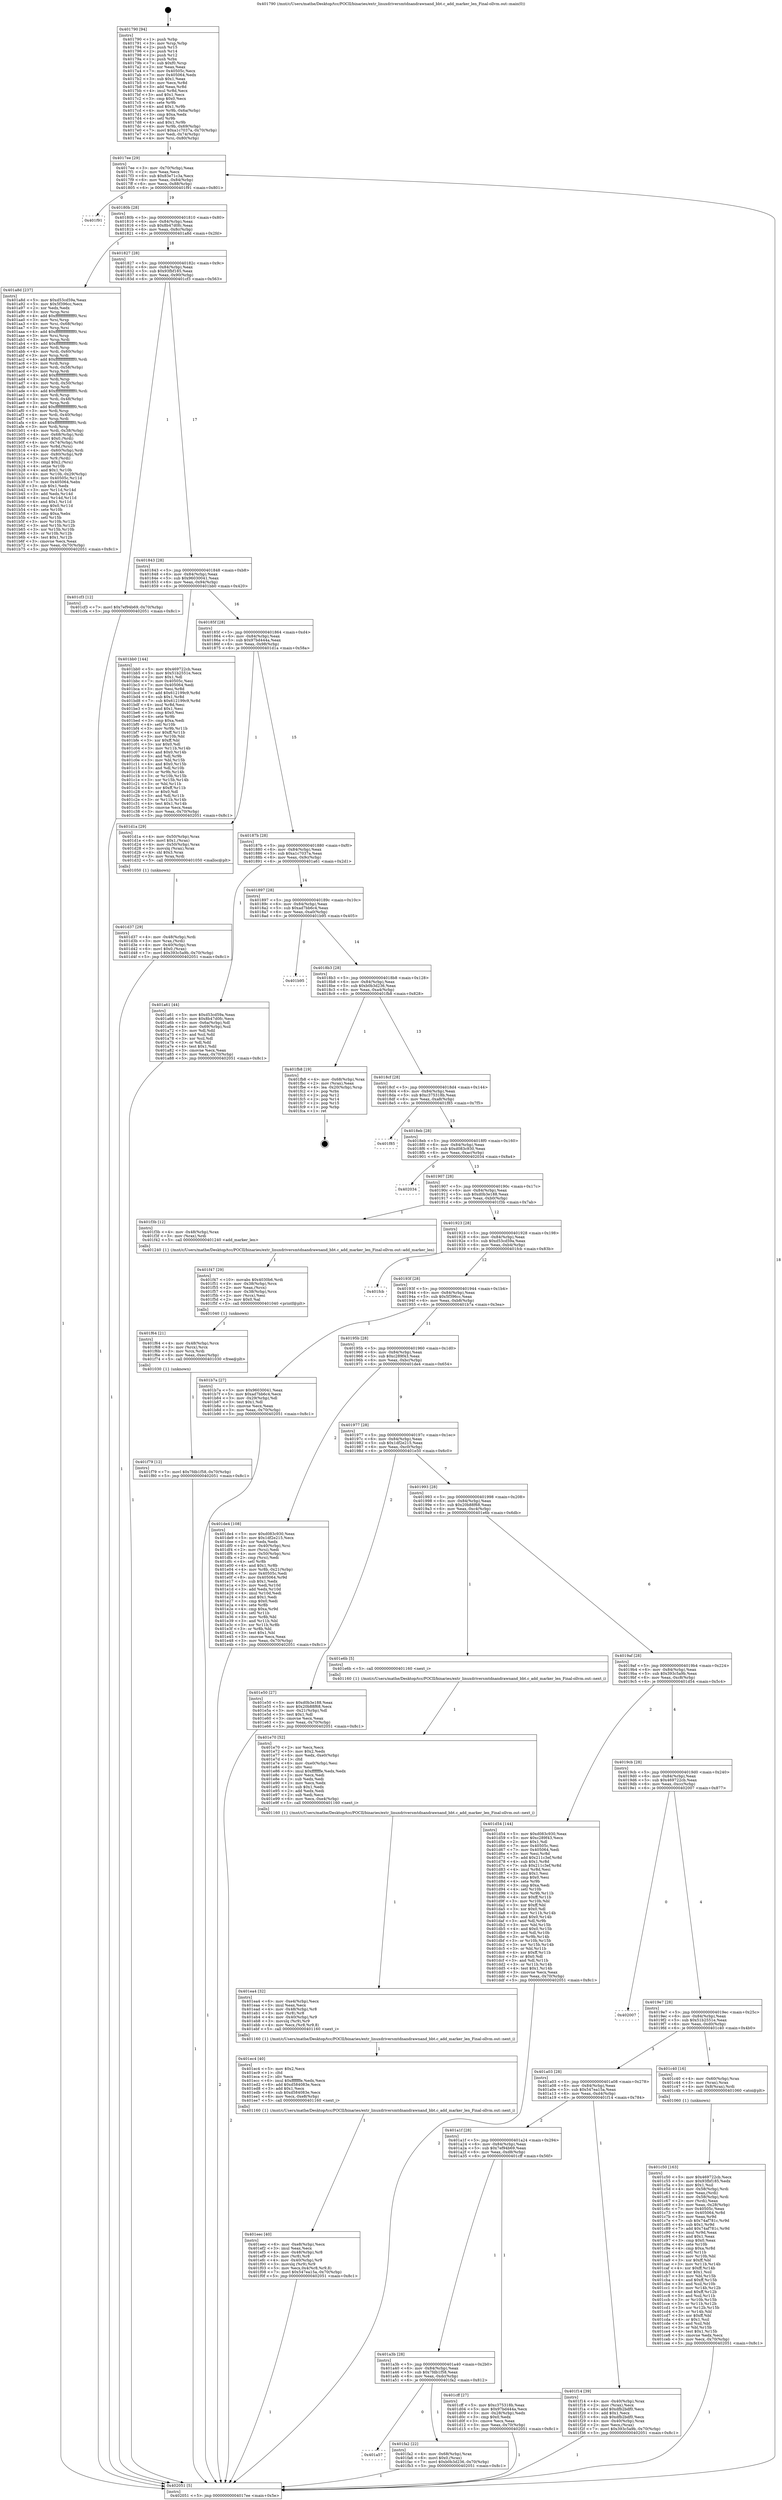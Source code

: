 digraph "0x401790" {
  label = "0x401790 (/mnt/c/Users/mathe/Desktop/tcc/POCII/binaries/extr_linuxdriversmtdnandrawnand_bbt.c_add_marker_len_Final-ollvm.out::main(0))"
  labelloc = "t"
  node[shape=record]

  Entry [label="",width=0.3,height=0.3,shape=circle,fillcolor=black,style=filled]
  "0x4017ee" [label="{
     0x4017ee [29]\l
     | [instrs]\l
     &nbsp;&nbsp;0x4017ee \<+3\>: mov -0x70(%rbp),%eax\l
     &nbsp;&nbsp;0x4017f1 \<+2\>: mov %eax,%ecx\l
     &nbsp;&nbsp;0x4017f3 \<+6\>: sub $0x83e71c3a,%ecx\l
     &nbsp;&nbsp;0x4017f9 \<+6\>: mov %eax,-0x84(%rbp)\l
     &nbsp;&nbsp;0x4017ff \<+6\>: mov %ecx,-0x88(%rbp)\l
     &nbsp;&nbsp;0x401805 \<+6\>: je 0000000000401f91 \<main+0x801\>\l
  }"]
  "0x401f91" [label="{
     0x401f91\l
  }", style=dashed]
  "0x40180b" [label="{
     0x40180b [28]\l
     | [instrs]\l
     &nbsp;&nbsp;0x40180b \<+5\>: jmp 0000000000401810 \<main+0x80\>\l
     &nbsp;&nbsp;0x401810 \<+6\>: mov -0x84(%rbp),%eax\l
     &nbsp;&nbsp;0x401816 \<+5\>: sub $0x8b47d0fc,%eax\l
     &nbsp;&nbsp;0x40181b \<+6\>: mov %eax,-0x8c(%rbp)\l
     &nbsp;&nbsp;0x401821 \<+6\>: je 0000000000401a8d \<main+0x2fd\>\l
  }"]
  Exit [label="",width=0.3,height=0.3,shape=circle,fillcolor=black,style=filled,peripheries=2]
  "0x401a8d" [label="{
     0x401a8d [237]\l
     | [instrs]\l
     &nbsp;&nbsp;0x401a8d \<+5\>: mov $0xd53cd59a,%eax\l
     &nbsp;&nbsp;0x401a92 \<+5\>: mov $0x5f396cc,%ecx\l
     &nbsp;&nbsp;0x401a97 \<+2\>: xor %edx,%edx\l
     &nbsp;&nbsp;0x401a99 \<+3\>: mov %rsp,%rsi\l
     &nbsp;&nbsp;0x401a9c \<+4\>: add $0xfffffffffffffff0,%rsi\l
     &nbsp;&nbsp;0x401aa0 \<+3\>: mov %rsi,%rsp\l
     &nbsp;&nbsp;0x401aa3 \<+4\>: mov %rsi,-0x68(%rbp)\l
     &nbsp;&nbsp;0x401aa7 \<+3\>: mov %rsp,%rsi\l
     &nbsp;&nbsp;0x401aaa \<+4\>: add $0xfffffffffffffff0,%rsi\l
     &nbsp;&nbsp;0x401aae \<+3\>: mov %rsi,%rsp\l
     &nbsp;&nbsp;0x401ab1 \<+3\>: mov %rsp,%rdi\l
     &nbsp;&nbsp;0x401ab4 \<+4\>: add $0xfffffffffffffff0,%rdi\l
     &nbsp;&nbsp;0x401ab8 \<+3\>: mov %rdi,%rsp\l
     &nbsp;&nbsp;0x401abb \<+4\>: mov %rdi,-0x60(%rbp)\l
     &nbsp;&nbsp;0x401abf \<+3\>: mov %rsp,%rdi\l
     &nbsp;&nbsp;0x401ac2 \<+4\>: add $0xfffffffffffffff0,%rdi\l
     &nbsp;&nbsp;0x401ac6 \<+3\>: mov %rdi,%rsp\l
     &nbsp;&nbsp;0x401ac9 \<+4\>: mov %rdi,-0x58(%rbp)\l
     &nbsp;&nbsp;0x401acd \<+3\>: mov %rsp,%rdi\l
     &nbsp;&nbsp;0x401ad0 \<+4\>: add $0xfffffffffffffff0,%rdi\l
     &nbsp;&nbsp;0x401ad4 \<+3\>: mov %rdi,%rsp\l
     &nbsp;&nbsp;0x401ad7 \<+4\>: mov %rdi,-0x50(%rbp)\l
     &nbsp;&nbsp;0x401adb \<+3\>: mov %rsp,%rdi\l
     &nbsp;&nbsp;0x401ade \<+4\>: add $0xfffffffffffffff0,%rdi\l
     &nbsp;&nbsp;0x401ae2 \<+3\>: mov %rdi,%rsp\l
     &nbsp;&nbsp;0x401ae5 \<+4\>: mov %rdi,-0x48(%rbp)\l
     &nbsp;&nbsp;0x401ae9 \<+3\>: mov %rsp,%rdi\l
     &nbsp;&nbsp;0x401aec \<+4\>: add $0xfffffffffffffff0,%rdi\l
     &nbsp;&nbsp;0x401af0 \<+3\>: mov %rdi,%rsp\l
     &nbsp;&nbsp;0x401af3 \<+4\>: mov %rdi,-0x40(%rbp)\l
     &nbsp;&nbsp;0x401af7 \<+3\>: mov %rsp,%rdi\l
     &nbsp;&nbsp;0x401afa \<+4\>: add $0xfffffffffffffff0,%rdi\l
     &nbsp;&nbsp;0x401afe \<+3\>: mov %rdi,%rsp\l
     &nbsp;&nbsp;0x401b01 \<+4\>: mov %rdi,-0x38(%rbp)\l
     &nbsp;&nbsp;0x401b05 \<+4\>: mov -0x68(%rbp),%rdi\l
     &nbsp;&nbsp;0x401b09 \<+6\>: movl $0x0,(%rdi)\l
     &nbsp;&nbsp;0x401b0f \<+4\>: mov -0x74(%rbp),%r8d\l
     &nbsp;&nbsp;0x401b13 \<+3\>: mov %r8d,(%rsi)\l
     &nbsp;&nbsp;0x401b16 \<+4\>: mov -0x60(%rbp),%rdi\l
     &nbsp;&nbsp;0x401b1a \<+4\>: mov -0x80(%rbp),%r9\l
     &nbsp;&nbsp;0x401b1e \<+3\>: mov %r9,(%rdi)\l
     &nbsp;&nbsp;0x401b21 \<+3\>: cmpl $0x2,(%rsi)\l
     &nbsp;&nbsp;0x401b24 \<+4\>: setne %r10b\l
     &nbsp;&nbsp;0x401b28 \<+4\>: and $0x1,%r10b\l
     &nbsp;&nbsp;0x401b2c \<+4\>: mov %r10b,-0x29(%rbp)\l
     &nbsp;&nbsp;0x401b30 \<+8\>: mov 0x40505c,%r11d\l
     &nbsp;&nbsp;0x401b38 \<+7\>: mov 0x405064,%ebx\l
     &nbsp;&nbsp;0x401b3f \<+3\>: sub $0x1,%edx\l
     &nbsp;&nbsp;0x401b42 \<+3\>: mov %r11d,%r14d\l
     &nbsp;&nbsp;0x401b45 \<+3\>: add %edx,%r14d\l
     &nbsp;&nbsp;0x401b48 \<+4\>: imul %r14d,%r11d\l
     &nbsp;&nbsp;0x401b4c \<+4\>: and $0x1,%r11d\l
     &nbsp;&nbsp;0x401b50 \<+4\>: cmp $0x0,%r11d\l
     &nbsp;&nbsp;0x401b54 \<+4\>: sete %r10b\l
     &nbsp;&nbsp;0x401b58 \<+3\>: cmp $0xa,%ebx\l
     &nbsp;&nbsp;0x401b5b \<+4\>: setl %r15b\l
     &nbsp;&nbsp;0x401b5f \<+3\>: mov %r10b,%r12b\l
     &nbsp;&nbsp;0x401b62 \<+3\>: and %r15b,%r12b\l
     &nbsp;&nbsp;0x401b65 \<+3\>: xor %r15b,%r10b\l
     &nbsp;&nbsp;0x401b68 \<+3\>: or %r10b,%r12b\l
     &nbsp;&nbsp;0x401b6b \<+4\>: test $0x1,%r12b\l
     &nbsp;&nbsp;0x401b6f \<+3\>: cmovne %ecx,%eax\l
     &nbsp;&nbsp;0x401b72 \<+3\>: mov %eax,-0x70(%rbp)\l
     &nbsp;&nbsp;0x401b75 \<+5\>: jmp 0000000000402051 \<main+0x8c1\>\l
  }"]
  "0x401827" [label="{
     0x401827 [28]\l
     | [instrs]\l
     &nbsp;&nbsp;0x401827 \<+5\>: jmp 000000000040182c \<main+0x9c\>\l
     &nbsp;&nbsp;0x40182c \<+6\>: mov -0x84(%rbp),%eax\l
     &nbsp;&nbsp;0x401832 \<+5\>: sub $0x93fbf185,%eax\l
     &nbsp;&nbsp;0x401837 \<+6\>: mov %eax,-0x90(%rbp)\l
     &nbsp;&nbsp;0x40183d \<+6\>: je 0000000000401cf3 \<main+0x563\>\l
  }"]
  "0x401a57" [label="{
     0x401a57\l
  }", style=dashed]
  "0x401cf3" [label="{
     0x401cf3 [12]\l
     | [instrs]\l
     &nbsp;&nbsp;0x401cf3 \<+7\>: movl $0x7ef94b69,-0x70(%rbp)\l
     &nbsp;&nbsp;0x401cfa \<+5\>: jmp 0000000000402051 \<main+0x8c1\>\l
  }"]
  "0x401843" [label="{
     0x401843 [28]\l
     | [instrs]\l
     &nbsp;&nbsp;0x401843 \<+5\>: jmp 0000000000401848 \<main+0xb8\>\l
     &nbsp;&nbsp;0x401848 \<+6\>: mov -0x84(%rbp),%eax\l
     &nbsp;&nbsp;0x40184e \<+5\>: sub $0x96030041,%eax\l
     &nbsp;&nbsp;0x401853 \<+6\>: mov %eax,-0x94(%rbp)\l
     &nbsp;&nbsp;0x401859 \<+6\>: je 0000000000401bb0 \<main+0x420\>\l
  }"]
  "0x401fa2" [label="{
     0x401fa2 [22]\l
     | [instrs]\l
     &nbsp;&nbsp;0x401fa2 \<+4\>: mov -0x68(%rbp),%rax\l
     &nbsp;&nbsp;0x401fa6 \<+6\>: movl $0x0,(%rax)\l
     &nbsp;&nbsp;0x401fac \<+7\>: movl $0xb0b3d236,-0x70(%rbp)\l
     &nbsp;&nbsp;0x401fb3 \<+5\>: jmp 0000000000402051 \<main+0x8c1\>\l
  }"]
  "0x401bb0" [label="{
     0x401bb0 [144]\l
     | [instrs]\l
     &nbsp;&nbsp;0x401bb0 \<+5\>: mov $0x469722cb,%eax\l
     &nbsp;&nbsp;0x401bb5 \<+5\>: mov $0x51b2551e,%ecx\l
     &nbsp;&nbsp;0x401bba \<+2\>: mov $0x1,%dl\l
     &nbsp;&nbsp;0x401bbc \<+7\>: mov 0x40505c,%esi\l
     &nbsp;&nbsp;0x401bc3 \<+7\>: mov 0x405064,%edi\l
     &nbsp;&nbsp;0x401bca \<+3\>: mov %esi,%r8d\l
     &nbsp;&nbsp;0x401bcd \<+7\>: add $0x612199c9,%r8d\l
     &nbsp;&nbsp;0x401bd4 \<+4\>: sub $0x1,%r8d\l
     &nbsp;&nbsp;0x401bd8 \<+7\>: sub $0x612199c9,%r8d\l
     &nbsp;&nbsp;0x401bdf \<+4\>: imul %r8d,%esi\l
     &nbsp;&nbsp;0x401be3 \<+3\>: and $0x1,%esi\l
     &nbsp;&nbsp;0x401be6 \<+3\>: cmp $0x0,%esi\l
     &nbsp;&nbsp;0x401be9 \<+4\>: sete %r9b\l
     &nbsp;&nbsp;0x401bed \<+3\>: cmp $0xa,%edi\l
     &nbsp;&nbsp;0x401bf0 \<+4\>: setl %r10b\l
     &nbsp;&nbsp;0x401bf4 \<+3\>: mov %r9b,%r11b\l
     &nbsp;&nbsp;0x401bf7 \<+4\>: xor $0xff,%r11b\l
     &nbsp;&nbsp;0x401bfb \<+3\>: mov %r10b,%bl\l
     &nbsp;&nbsp;0x401bfe \<+3\>: xor $0xff,%bl\l
     &nbsp;&nbsp;0x401c01 \<+3\>: xor $0x0,%dl\l
     &nbsp;&nbsp;0x401c04 \<+3\>: mov %r11b,%r14b\l
     &nbsp;&nbsp;0x401c07 \<+4\>: and $0x0,%r14b\l
     &nbsp;&nbsp;0x401c0b \<+3\>: and %dl,%r9b\l
     &nbsp;&nbsp;0x401c0e \<+3\>: mov %bl,%r15b\l
     &nbsp;&nbsp;0x401c11 \<+4\>: and $0x0,%r15b\l
     &nbsp;&nbsp;0x401c15 \<+3\>: and %dl,%r10b\l
     &nbsp;&nbsp;0x401c18 \<+3\>: or %r9b,%r14b\l
     &nbsp;&nbsp;0x401c1b \<+3\>: or %r10b,%r15b\l
     &nbsp;&nbsp;0x401c1e \<+3\>: xor %r15b,%r14b\l
     &nbsp;&nbsp;0x401c21 \<+3\>: or %bl,%r11b\l
     &nbsp;&nbsp;0x401c24 \<+4\>: xor $0xff,%r11b\l
     &nbsp;&nbsp;0x401c28 \<+3\>: or $0x0,%dl\l
     &nbsp;&nbsp;0x401c2b \<+3\>: and %dl,%r11b\l
     &nbsp;&nbsp;0x401c2e \<+3\>: or %r11b,%r14b\l
     &nbsp;&nbsp;0x401c31 \<+4\>: test $0x1,%r14b\l
     &nbsp;&nbsp;0x401c35 \<+3\>: cmovne %ecx,%eax\l
     &nbsp;&nbsp;0x401c38 \<+3\>: mov %eax,-0x70(%rbp)\l
     &nbsp;&nbsp;0x401c3b \<+5\>: jmp 0000000000402051 \<main+0x8c1\>\l
  }"]
  "0x40185f" [label="{
     0x40185f [28]\l
     | [instrs]\l
     &nbsp;&nbsp;0x40185f \<+5\>: jmp 0000000000401864 \<main+0xd4\>\l
     &nbsp;&nbsp;0x401864 \<+6\>: mov -0x84(%rbp),%eax\l
     &nbsp;&nbsp;0x40186a \<+5\>: sub $0x97bd444a,%eax\l
     &nbsp;&nbsp;0x40186f \<+6\>: mov %eax,-0x98(%rbp)\l
     &nbsp;&nbsp;0x401875 \<+6\>: je 0000000000401d1a \<main+0x58a\>\l
  }"]
  "0x401f79" [label="{
     0x401f79 [12]\l
     | [instrs]\l
     &nbsp;&nbsp;0x401f79 \<+7\>: movl $0x7fdb1f58,-0x70(%rbp)\l
     &nbsp;&nbsp;0x401f80 \<+5\>: jmp 0000000000402051 \<main+0x8c1\>\l
  }"]
  "0x401d1a" [label="{
     0x401d1a [29]\l
     | [instrs]\l
     &nbsp;&nbsp;0x401d1a \<+4\>: mov -0x50(%rbp),%rax\l
     &nbsp;&nbsp;0x401d1e \<+6\>: movl $0x1,(%rax)\l
     &nbsp;&nbsp;0x401d24 \<+4\>: mov -0x50(%rbp),%rax\l
     &nbsp;&nbsp;0x401d28 \<+3\>: movslq (%rax),%rax\l
     &nbsp;&nbsp;0x401d2b \<+4\>: shl $0x3,%rax\l
     &nbsp;&nbsp;0x401d2f \<+3\>: mov %rax,%rdi\l
     &nbsp;&nbsp;0x401d32 \<+5\>: call 0000000000401050 \<malloc@plt\>\l
     | [calls]\l
     &nbsp;&nbsp;0x401050 \{1\} (unknown)\l
  }"]
  "0x40187b" [label="{
     0x40187b [28]\l
     | [instrs]\l
     &nbsp;&nbsp;0x40187b \<+5\>: jmp 0000000000401880 \<main+0xf0\>\l
     &nbsp;&nbsp;0x401880 \<+6\>: mov -0x84(%rbp),%eax\l
     &nbsp;&nbsp;0x401886 \<+5\>: sub $0xa1c7037a,%eax\l
     &nbsp;&nbsp;0x40188b \<+6\>: mov %eax,-0x9c(%rbp)\l
     &nbsp;&nbsp;0x401891 \<+6\>: je 0000000000401a61 \<main+0x2d1\>\l
  }"]
  "0x401f64" [label="{
     0x401f64 [21]\l
     | [instrs]\l
     &nbsp;&nbsp;0x401f64 \<+4\>: mov -0x48(%rbp),%rcx\l
     &nbsp;&nbsp;0x401f68 \<+3\>: mov (%rcx),%rcx\l
     &nbsp;&nbsp;0x401f6b \<+3\>: mov %rcx,%rdi\l
     &nbsp;&nbsp;0x401f6e \<+6\>: mov %eax,-0xec(%rbp)\l
     &nbsp;&nbsp;0x401f74 \<+5\>: call 0000000000401030 \<free@plt\>\l
     | [calls]\l
     &nbsp;&nbsp;0x401030 \{1\} (unknown)\l
  }"]
  "0x401a61" [label="{
     0x401a61 [44]\l
     | [instrs]\l
     &nbsp;&nbsp;0x401a61 \<+5\>: mov $0xd53cd59a,%eax\l
     &nbsp;&nbsp;0x401a66 \<+5\>: mov $0x8b47d0fc,%ecx\l
     &nbsp;&nbsp;0x401a6b \<+3\>: mov -0x6a(%rbp),%dl\l
     &nbsp;&nbsp;0x401a6e \<+4\>: mov -0x69(%rbp),%sil\l
     &nbsp;&nbsp;0x401a72 \<+3\>: mov %dl,%dil\l
     &nbsp;&nbsp;0x401a75 \<+3\>: and %sil,%dil\l
     &nbsp;&nbsp;0x401a78 \<+3\>: xor %sil,%dl\l
     &nbsp;&nbsp;0x401a7b \<+3\>: or %dl,%dil\l
     &nbsp;&nbsp;0x401a7e \<+4\>: test $0x1,%dil\l
     &nbsp;&nbsp;0x401a82 \<+3\>: cmovne %ecx,%eax\l
     &nbsp;&nbsp;0x401a85 \<+3\>: mov %eax,-0x70(%rbp)\l
     &nbsp;&nbsp;0x401a88 \<+5\>: jmp 0000000000402051 \<main+0x8c1\>\l
  }"]
  "0x401897" [label="{
     0x401897 [28]\l
     | [instrs]\l
     &nbsp;&nbsp;0x401897 \<+5\>: jmp 000000000040189c \<main+0x10c\>\l
     &nbsp;&nbsp;0x40189c \<+6\>: mov -0x84(%rbp),%eax\l
     &nbsp;&nbsp;0x4018a2 \<+5\>: sub $0xad7bb6c4,%eax\l
     &nbsp;&nbsp;0x4018a7 \<+6\>: mov %eax,-0xa0(%rbp)\l
     &nbsp;&nbsp;0x4018ad \<+6\>: je 0000000000401b95 \<main+0x405\>\l
  }"]
  "0x402051" [label="{
     0x402051 [5]\l
     | [instrs]\l
     &nbsp;&nbsp;0x402051 \<+5\>: jmp 00000000004017ee \<main+0x5e\>\l
  }"]
  "0x401790" [label="{
     0x401790 [94]\l
     | [instrs]\l
     &nbsp;&nbsp;0x401790 \<+1\>: push %rbp\l
     &nbsp;&nbsp;0x401791 \<+3\>: mov %rsp,%rbp\l
     &nbsp;&nbsp;0x401794 \<+2\>: push %r15\l
     &nbsp;&nbsp;0x401796 \<+2\>: push %r14\l
     &nbsp;&nbsp;0x401798 \<+2\>: push %r12\l
     &nbsp;&nbsp;0x40179a \<+1\>: push %rbx\l
     &nbsp;&nbsp;0x40179b \<+7\>: sub $0xf0,%rsp\l
     &nbsp;&nbsp;0x4017a2 \<+2\>: xor %eax,%eax\l
     &nbsp;&nbsp;0x4017a4 \<+7\>: mov 0x40505c,%ecx\l
     &nbsp;&nbsp;0x4017ab \<+7\>: mov 0x405064,%edx\l
     &nbsp;&nbsp;0x4017b2 \<+3\>: sub $0x1,%eax\l
     &nbsp;&nbsp;0x4017b5 \<+3\>: mov %ecx,%r8d\l
     &nbsp;&nbsp;0x4017b8 \<+3\>: add %eax,%r8d\l
     &nbsp;&nbsp;0x4017bb \<+4\>: imul %r8d,%ecx\l
     &nbsp;&nbsp;0x4017bf \<+3\>: and $0x1,%ecx\l
     &nbsp;&nbsp;0x4017c2 \<+3\>: cmp $0x0,%ecx\l
     &nbsp;&nbsp;0x4017c5 \<+4\>: sete %r9b\l
     &nbsp;&nbsp;0x4017c9 \<+4\>: and $0x1,%r9b\l
     &nbsp;&nbsp;0x4017cd \<+4\>: mov %r9b,-0x6a(%rbp)\l
     &nbsp;&nbsp;0x4017d1 \<+3\>: cmp $0xa,%edx\l
     &nbsp;&nbsp;0x4017d4 \<+4\>: setl %r9b\l
     &nbsp;&nbsp;0x4017d8 \<+4\>: and $0x1,%r9b\l
     &nbsp;&nbsp;0x4017dc \<+4\>: mov %r9b,-0x69(%rbp)\l
     &nbsp;&nbsp;0x4017e0 \<+7\>: movl $0xa1c7037a,-0x70(%rbp)\l
     &nbsp;&nbsp;0x4017e7 \<+3\>: mov %edi,-0x74(%rbp)\l
     &nbsp;&nbsp;0x4017ea \<+4\>: mov %rsi,-0x80(%rbp)\l
  }"]
  "0x401f47" [label="{
     0x401f47 [29]\l
     | [instrs]\l
     &nbsp;&nbsp;0x401f47 \<+10\>: movabs $0x4030b6,%rdi\l
     &nbsp;&nbsp;0x401f51 \<+4\>: mov -0x38(%rbp),%rcx\l
     &nbsp;&nbsp;0x401f55 \<+2\>: mov %eax,(%rcx)\l
     &nbsp;&nbsp;0x401f57 \<+4\>: mov -0x38(%rbp),%rcx\l
     &nbsp;&nbsp;0x401f5b \<+2\>: mov (%rcx),%esi\l
     &nbsp;&nbsp;0x401f5d \<+2\>: mov $0x0,%al\l
     &nbsp;&nbsp;0x401f5f \<+5\>: call 0000000000401040 \<printf@plt\>\l
     | [calls]\l
     &nbsp;&nbsp;0x401040 \{1\} (unknown)\l
  }"]
  "0x401eec" [label="{
     0x401eec [40]\l
     | [instrs]\l
     &nbsp;&nbsp;0x401eec \<+6\>: mov -0xe8(%rbp),%ecx\l
     &nbsp;&nbsp;0x401ef2 \<+3\>: imul %eax,%ecx\l
     &nbsp;&nbsp;0x401ef5 \<+4\>: mov -0x48(%rbp),%r8\l
     &nbsp;&nbsp;0x401ef9 \<+3\>: mov (%r8),%r8\l
     &nbsp;&nbsp;0x401efc \<+4\>: mov -0x40(%rbp),%r9\l
     &nbsp;&nbsp;0x401f00 \<+3\>: movslq (%r9),%r9\l
     &nbsp;&nbsp;0x401f03 \<+5\>: mov %ecx,0x4(%r8,%r9,8)\l
     &nbsp;&nbsp;0x401f08 \<+7\>: movl $0x547ea15a,-0x70(%rbp)\l
     &nbsp;&nbsp;0x401f0f \<+5\>: jmp 0000000000402051 \<main+0x8c1\>\l
  }"]
  "0x401b95" [label="{
     0x401b95\l
  }", style=dashed]
  "0x4018b3" [label="{
     0x4018b3 [28]\l
     | [instrs]\l
     &nbsp;&nbsp;0x4018b3 \<+5\>: jmp 00000000004018b8 \<main+0x128\>\l
     &nbsp;&nbsp;0x4018b8 \<+6\>: mov -0x84(%rbp),%eax\l
     &nbsp;&nbsp;0x4018be \<+5\>: sub $0xb0b3d236,%eax\l
     &nbsp;&nbsp;0x4018c3 \<+6\>: mov %eax,-0xa4(%rbp)\l
     &nbsp;&nbsp;0x4018c9 \<+6\>: je 0000000000401fb8 \<main+0x828\>\l
  }"]
  "0x401ec4" [label="{
     0x401ec4 [40]\l
     | [instrs]\l
     &nbsp;&nbsp;0x401ec4 \<+5\>: mov $0x2,%ecx\l
     &nbsp;&nbsp;0x401ec9 \<+1\>: cltd\l
     &nbsp;&nbsp;0x401eca \<+2\>: idiv %ecx\l
     &nbsp;&nbsp;0x401ecc \<+6\>: imul $0xfffffffe,%edx,%ecx\l
     &nbsp;&nbsp;0x401ed2 \<+6\>: add $0xd584083e,%ecx\l
     &nbsp;&nbsp;0x401ed8 \<+3\>: add $0x1,%ecx\l
     &nbsp;&nbsp;0x401edb \<+6\>: sub $0xd584083e,%ecx\l
     &nbsp;&nbsp;0x401ee1 \<+6\>: mov %ecx,-0xe8(%rbp)\l
     &nbsp;&nbsp;0x401ee7 \<+5\>: call 0000000000401160 \<next_i\>\l
     | [calls]\l
     &nbsp;&nbsp;0x401160 \{1\} (/mnt/c/Users/mathe/Desktop/tcc/POCII/binaries/extr_linuxdriversmtdnandrawnand_bbt.c_add_marker_len_Final-ollvm.out::next_i)\l
  }"]
  "0x401fb8" [label="{
     0x401fb8 [19]\l
     | [instrs]\l
     &nbsp;&nbsp;0x401fb8 \<+4\>: mov -0x68(%rbp),%rax\l
     &nbsp;&nbsp;0x401fbc \<+2\>: mov (%rax),%eax\l
     &nbsp;&nbsp;0x401fbe \<+4\>: lea -0x20(%rbp),%rsp\l
     &nbsp;&nbsp;0x401fc2 \<+1\>: pop %rbx\l
     &nbsp;&nbsp;0x401fc3 \<+2\>: pop %r12\l
     &nbsp;&nbsp;0x401fc5 \<+2\>: pop %r14\l
     &nbsp;&nbsp;0x401fc7 \<+2\>: pop %r15\l
     &nbsp;&nbsp;0x401fc9 \<+1\>: pop %rbp\l
     &nbsp;&nbsp;0x401fca \<+1\>: ret\l
  }"]
  "0x4018cf" [label="{
     0x4018cf [28]\l
     | [instrs]\l
     &nbsp;&nbsp;0x4018cf \<+5\>: jmp 00000000004018d4 \<main+0x144\>\l
     &nbsp;&nbsp;0x4018d4 \<+6\>: mov -0x84(%rbp),%eax\l
     &nbsp;&nbsp;0x4018da \<+5\>: sub $0xc375318b,%eax\l
     &nbsp;&nbsp;0x4018df \<+6\>: mov %eax,-0xa8(%rbp)\l
     &nbsp;&nbsp;0x4018e5 \<+6\>: je 0000000000401f85 \<main+0x7f5\>\l
  }"]
  "0x401ea4" [label="{
     0x401ea4 [32]\l
     | [instrs]\l
     &nbsp;&nbsp;0x401ea4 \<+6\>: mov -0xe4(%rbp),%ecx\l
     &nbsp;&nbsp;0x401eaa \<+3\>: imul %eax,%ecx\l
     &nbsp;&nbsp;0x401ead \<+4\>: mov -0x48(%rbp),%r8\l
     &nbsp;&nbsp;0x401eb1 \<+3\>: mov (%r8),%r8\l
     &nbsp;&nbsp;0x401eb4 \<+4\>: mov -0x40(%rbp),%r9\l
     &nbsp;&nbsp;0x401eb8 \<+3\>: movslq (%r9),%r9\l
     &nbsp;&nbsp;0x401ebb \<+4\>: mov %ecx,(%r8,%r9,8)\l
     &nbsp;&nbsp;0x401ebf \<+5\>: call 0000000000401160 \<next_i\>\l
     | [calls]\l
     &nbsp;&nbsp;0x401160 \{1\} (/mnt/c/Users/mathe/Desktop/tcc/POCII/binaries/extr_linuxdriversmtdnandrawnand_bbt.c_add_marker_len_Final-ollvm.out::next_i)\l
  }"]
  "0x401f85" [label="{
     0x401f85\l
  }", style=dashed]
  "0x4018eb" [label="{
     0x4018eb [28]\l
     | [instrs]\l
     &nbsp;&nbsp;0x4018eb \<+5\>: jmp 00000000004018f0 \<main+0x160\>\l
     &nbsp;&nbsp;0x4018f0 \<+6\>: mov -0x84(%rbp),%eax\l
     &nbsp;&nbsp;0x4018f6 \<+5\>: sub $0xd083c930,%eax\l
     &nbsp;&nbsp;0x4018fb \<+6\>: mov %eax,-0xac(%rbp)\l
     &nbsp;&nbsp;0x401901 \<+6\>: je 0000000000402034 \<main+0x8a4\>\l
  }"]
  "0x401e70" [label="{
     0x401e70 [52]\l
     | [instrs]\l
     &nbsp;&nbsp;0x401e70 \<+2\>: xor %ecx,%ecx\l
     &nbsp;&nbsp;0x401e72 \<+5\>: mov $0x2,%edx\l
     &nbsp;&nbsp;0x401e77 \<+6\>: mov %edx,-0xe0(%rbp)\l
     &nbsp;&nbsp;0x401e7d \<+1\>: cltd\l
     &nbsp;&nbsp;0x401e7e \<+6\>: mov -0xe0(%rbp),%esi\l
     &nbsp;&nbsp;0x401e84 \<+2\>: idiv %esi\l
     &nbsp;&nbsp;0x401e86 \<+6\>: imul $0xfffffffe,%edx,%edx\l
     &nbsp;&nbsp;0x401e8c \<+2\>: mov %ecx,%edi\l
     &nbsp;&nbsp;0x401e8e \<+2\>: sub %edx,%edi\l
     &nbsp;&nbsp;0x401e90 \<+2\>: mov %ecx,%edx\l
     &nbsp;&nbsp;0x401e92 \<+3\>: sub $0x1,%edx\l
     &nbsp;&nbsp;0x401e95 \<+2\>: add %edx,%edi\l
     &nbsp;&nbsp;0x401e97 \<+2\>: sub %edi,%ecx\l
     &nbsp;&nbsp;0x401e99 \<+6\>: mov %ecx,-0xe4(%rbp)\l
     &nbsp;&nbsp;0x401e9f \<+5\>: call 0000000000401160 \<next_i\>\l
     | [calls]\l
     &nbsp;&nbsp;0x401160 \{1\} (/mnt/c/Users/mathe/Desktop/tcc/POCII/binaries/extr_linuxdriversmtdnandrawnand_bbt.c_add_marker_len_Final-ollvm.out::next_i)\l
  }"]
  "0x402034" [label="{
     0x402034\l
  }", style=dashed]
  "0x401907" [label="{
     0x401907 [28]\l
     | [instrs]\l
     &nbsp;&nbsp;0x401907 \<+5\>: jmp 000000000040190c \<main+0x17c\>\l
     &nbsp;&nbsp;0x40190c \<+6\>: mov -0x84(%rbp),%eax\l
     &nbsp;&nbsp;0x401912 \<+5\>: sub $0xd0b3e188,%eax\l
     &nbsp;&nbsp;0x401917 \<+6\>: mov %eax,-0xb0(%rbp)\l
     &nbsp;&nbsp;0x40191d \<+6\>: je 0000000000401f3b \<main+0x7ab\>\l
  }"]
  "0x401d37" [label="{
     0x401d37 [29]\l
     | [instrs]\l
     &nbsp;&nbsp;0x401d37 \<+4\>: mov -0x48(%rbp),%rdi\l
     &nbsp;&nbsp;0x401d3b \<+3\>: mov %rax,(%rdi)\l
     &nbsp;&nbsp;0x401d3e \<+4\>: mov -0x40(%rbp),%rax\l
     &nbsp;&nbsp;0x401d42 \<+6\>: movl $0x0,(%rax)\l
     &nbsp;&nbsp;0x401d48 \<+7\>: movl $0x393c5a9b,-0x70(%rbp)\l
     &nbsp;&nbsp;0x401d4f \<+5\>: jmp 0000000000402051 \<main+0x8c1\>\l
  }"]
  "0x401f3b" [label="{
     0x401f3b [12]\l
     | [instrs]\l
     &nbsp;&nbsp;0x401f3b \<+4\>: mov -0x48(%rbp),%rax\l
     &nbsp;&nbsp;0x401f3f \<+3\>: mov (%rax),%rdi\l
     &nbsp;&nbsp;0x401f42 \<+5\>: call 0000000000401240 \<add_marker_len\>\l
     | [calls]\l
     &nbsp;&nbsp;0x401240 \{1\} (/mnt/c/Users/mathe/Desktop/tcc/POCII/binaries/extr_linuxdriversmtdnandrawnand_bbt.c_add_marker_len_Final-ollvm.out::add_marker_len)\l
  }"]
  "0x401923" [label="{
     0x401923 [28]\l
     | [instrs]\l
     &nbsp;&nbsp;0x401923 \<+5\>: jmp 0000000000401928 \<main+0x198\>\l
     &nbsp;&nbsp;0x401928 \<+6\>: mov -0x84(%rbp),%eax\l
     &nbsp;&nbsp;0x40192e \<+5\>: sub $0xd53cd59a,%eax\l
     &nbsp;&nbsp;0x401933 \<+6\>: mov %eax,-0xb4(%rbp)\l
     &nbsp;&nbsp;0x401939 \<+6\>: je 0000000000401fcb \<main+0x83b\>\l
  }"]
  "0x401a3b" [label="{
     0x401a3b [28]\l
     | [instrs]\l
     &nbsp;&nbsp;0x401a3b \<+5\>: jmp 0000000000401a40 \<main+0x2b0\>\l
     &nbsp;&nbsp;0x401a40 \<+6\>: mov -0x84(%rbp),%eax\l
     &nbsp;&nbsp;0x401a46 \<+5\>: sub $0x7fdb1f58,%eax\l
     &nbsp;&nbsp;0x401a4b \<+6\>: mov %eax,-0xdc(%rbp)\l
     &nbsp;&nbsp;0x401a51 \<+6\>: je 0000000000401fa2 \<main+0x812\>\l
  }"]
  "0x401fcb" [label="{
     0x401fcb\l
  }", style=dashed]
  "0x40193f" [label="{
     0x40193f [28]\l
     | [instrs]\l
     &nbsp;&nbsp;0x40193f \<+5\>: jmp 0000000000401944 \<main+0x1b4\>\l
     &nbsp;&nbsp;0x401944 \<+6\>: mov -0x84(%rbp),%eax\l
     &nbsp;&nbsp;0x40194a \<+5\>: sub $0x5f396cc,%eax\l
     &nbsp;&nbsp;0x40194f \<+6\>: mov %eax,-0xb8(%rbp)\l
     &nbsp;&nbsp;0x401955 \<+6\>: je 0000000000401b7a \<main+0x3ea\>\l
  }"]
  "0x401cff" [label="{
     0x401cff [27]\l
     | [instrs]\l
     &nbsp;&nbsp;0x401cff \<+5\>: mov $0xc375318b,%eax\l
     &nbsp;&nbsp;0x401d04 \<+5\>: mov $0x97bd444a,%ecx\l
     &nbsp;&nbsp;0x401d09 \<+3\>: mov -0x28(%rbp),%edx\l
     &nbsp;&nbsp;0x401d0c \<+3\>: cmp $0x0,%edx\l
     &nbsp;&nbsp;0x401d0f \<+3\>: cmove %ecx,%eax\l
     &nbsp;&nbsp;0x401d12 \<+3\>: mov %eax,-0x70(%rbp)\l
     &nbsp;&nbsp;0x401d15 \<+5\>: jmp 0000000000402051 \<main+0x8c1\>\l
  }"]
  "0x401b7a" [label="{
     0x401b7a [27]\l
     | [instrs]\l
     &nbsp;&nbsp;0x401b7a \<+5\>: mov $0x96030041,%eax\l
     &nbsp;&nbsp;0x401b7f \<+5\>: mov $0xad7bb6c4,%ecx\l
     &nbsp;&nbsp;0x401b84 \<+3\>: mov -0x29(%rbp),%dl\l
     &nbsp;&nbsp;0x401b87 \<+3\>: test $0x1,%dl\l
     &nbsp;&nbsp;0x401b8a \<+3\>: cmovne %ecx,%eax\l
     &nbsp;&nbsp;0x401b8d \<+3\>: mov %eax,-0x70(%rbp)\l
     &nbsp;&nbsp;0x401b90 \<+5\>: jmp 0000000000402051 \<main+0x8c1\>\l
  }"]
  "0x40195b" [label="{
     0x40195b [28]\l
     | [instrs]\l
     &nbsp;&nbsp;0x40195b \<+5\>: jmp 0000000000401960 \<main+0x1d0\>\l
     &nbsp;&nbsp;0x401960 \<+6\>: mov -0x84(%rbp),%eax\l
     &nbsp;&nbsp;0x401966 \<+5\>: sub $0xc289f43,%eax\l
     &nbsp;&nbsp;0x40196b \<+6\>: mov %eax,-0xbc(%rbp)\l
     &nbsp;&nbsp;0x401971 \<+6\>: je 0000000000401de4 \<main+0x654\>\l
  }"]
  "0x401a1f" [label="{
     0x401a1f [28]\l
     | [instrs]\l
     &nbsp;&nbsp;0x401a1f \<+5\>: jmp 0000000000401a24 \<main+0x294\>\l
     &nbsp;&nbsp;0x401a24 \<+6\>: mov -0x84(%rbp),%eax\l
     &nbsp;&nbsp;0x401a2a \<+5\>: sub $0x7ef94b69,%eax\l
     &nbsp;&nbsp;0x401a2f \<+6\>: mov %eax,-0xd8(%rbp)\l
     &nbsp;&nbsp;0x401a35 \<+6\>: je 0000000000401cff \<main+0x56f\>\l
  }"]
  "0x401de4" [label="{
     0x401de4 [108]\l
     | [instrs]\l
     &nbsp;&nbsp;0x401de4 \<+5\>: mov $0xd083c930,%eax\l
     &nbsp;&nbsp;0x401de9 \<+5\>: mov $0x1df2e215,%ecx\l
     &nbsp;&nbsp;0x401dee \<+2\>: xor %edx,%edx\l
     &nbsp;&nbsp;0x401df0 \<+4\>: mov -0x40(%rbp),%rsi\l
     &nbsp;&nbsp;0x401df4 \<+2\>: mov (%rsi),%edi\l
     &nbsp;&nbsp;0x401df6 \<+4\>: mov -0x50(%rbp),%rsi\l
     &nbsp;&nbsp;0x401dfa \<+2\>: cmp (%rsi),%edi\l
     &nbsp;&nbsp;0x401dfc \<+4\>: setl %r8b\l
     &nbsp;&nbsp;0x401e00 \<+4\>: and $0x1,%r8b\l
     &nbsp;&nbsp;0x401e04 \<+4\>: mov %r8b,-0x21(%rbp)\l
     &nbsp;&nbsp;0x401e08 \<+7\>: mov 0x40505c,%edi\l
     &nbsp;&nbsp;0x401e0f \<+8\>: mov 0x405064,%r9d\l
     &nbsp;&nbsp;0x401e17 \<+3\>: sub $0x1,%edx\l
     &nbsp;&nbsp;0x401e1a \<+3\>: mov %edi,%r10d\l
     &nbsp;&nbsp;0x401e1d \<+3\>: add %edx,%r10d\l
     &nbsp;&nbsp;0x401e20 \<+4\>: imul %r10d,%edi\l
     &nbsp;&nbsp;0x401e24 \<+3\>: and $0x1,%edi\l
     &nbsp;&nbsp;0x401e27 \<+3\>: cmp $0x0,%edi\l
     &nbsp;&nbsp;0x401e2a \<+4\>: sete %r8b\l
     &nbsp;&nbsp;0x401e2e \<+4\>: cmp $0xa,%r9d\l
     &nbsp;&nbsp;0x401e32 \<+4\>: setl %r11b\l
     &nbsp;&nbsp;0x401e36 \<+3\>: mov %r8b,%bl\l
     &nbsp;&nbsp;0x401e39 \<+3\>: and %r11b,%bl\l
     &nbsp;&nbsp;0x401e3c \<+3\>: xor %r11b,%r8b\l
     &nbsp;&nbsp;0x401e3f \<+3\>: or %r8b,%bl\l
     &nbsp;&nbsp;0x401e42 \<+3\>: test $0x1,%bl\l
     &nbsp;&nbsp;0x401e45 \<+3\>: cmovne %ecx,%eax\l
     &nbsp;&nbsp;0x401e48 \<+3\>: mov %eax,-0x70(%rbp)\l
     &nbsp;&nbsp;0x401e4b \<+5\>: jmp 0000000000402051 \<main+0x8c1\>\l
  }"]
  "0x401977" [label="{
     0x401977 [28]\l
     | [instrs]\l
     &nbsp;&nbsp;0x401977 \<+5\>: jmp 000000000040197c \<main+0x1ec\>\l
     &nbsp;&nbsp;0x40197c \<+6\>: mov -0x84(%rbp),%eax\l
     &nbsp;&nbsp;0x401982 \<+5\>: sub $0x1df2e215,%eax\l
     &nbsp;&nbsp;0x401987 \<+6\>: mov %eax,-0xc0(%rbp)\l
     &nbsp;&nbsp;0x40198d \<+6\>: je 0000000000401e50 \<main+0x6c0\>\l
  }"]
  "0x401f14" [label="{
     0x401f14 [39]\l
     | [instrs]\l
     &nbsp;&nbsp;0x401f14 \<+4\>: mov -0x40(%rbp),%rax\l
     &nbsp;&nbsp;0x401f18 \<+2\>: mov (%rax),%ecx\l
     &nbsp;&nbsp;0x401f1a \<+6\>: add $0xdfb2bdf0,%ecx\l
     &nbsp;&nbsp;0x401f20 \<+3\>: add $0x1,%ecx\l
     &nbsp;&nbsp;0x401f23 \<+6\>: sub $0xdfb2bdf0,%ecx\l
     &nbsp;&nbsp;0x401f29 \<+4\>: mov -0x40(%rbp),%rax\l
     &nbsp;&nbsp;0x401f2d \<+2\>: mov %ecx,(%rax)\l
     &nbsp;&nbsp;0x401f2f \<+7\>: movl $0x393c5a9b,-0x70(%rbp)\l
     &nbsp;&nbsp;0x401f36 \<+5\>: jmp 0000000000402051 \<main+0x8c1\>\l
  }"]
  "0x401e50" [label="{
     0x401e50 [27]\l
     | [instrs]\l
     &nbsp;&nbsp;0x401e50 \<+5\>: mov $0xd0b3e188,%eax\l
     &nbsp;&nbsp;0x401e55 \<+5\>: mov $0x20b88f68,%ecx\l
     &nbsp;&nbsp;0x401e5a \<+3\>: mov -0x21(%rbp),%dl\l
     &nbsp;&nbsp;0x401e5d \<+3\>: test $0x1,%dl\l
     &nbsp;&nbsp;0x401e60 \<+3\>: cmovne %ecx,%eax\l
     &nbsp;&nbsp;0x401e63 \<+3\>: mov %eax,-0x70(%rbp)\l
     &nbsp;&nbsp;0x401e66 \<+5\>: jmp 0000000000402051 \<main+0x8c1\>\l
  }"]
  "0x401993" [label="{
     0x401993 [28]\l
     | [instrs]\l
     &nbsp;&nbsp;0x401993 \<+5\>: jmp 0000000000401998 \<main+0x208\>\l
     &nbsp;&nbsp;0x401998 \<+6\>: mov -0x84(%rbp),%eax\l
     &nbsp;&nbsp;0x40199e \<+5\>: sub $0x20b88f68,%eax\l
     &nbsp;&nbsp;0x4019a3 \<+6\>: mov %eax,-0xc4(%rbp)\l
     &nbsp;&nbsp;0x4019a9 \<+6\>: je 0000000000401e6b \<main+0x6db\>\l
  }"]
  "0x401c50" [label="{
     0x401c50 [163]\l
     | [instrs]\l
     &nbsp;&nbsp;0x401c50 \<+5\>: mov $0x469722cb,%ecx\l
     &nbsp;&nbsp;0x401c55 \<+5\>: mov $0x93fbf185,%edx\l
     &nbsp;&nbsp;0x401c5a \<+3\>: mov $0x1,%sil\l
     &nbsp;&nbsp;0x401c5d \<+4\>: mov -0x58(%rbp),%rdi\l
     &nbsp;&nbsp;0x401c61 \<+2\>: mov %eax,(%rdi)\l
     &nbsp;&nbsp;0x401c63 \<+4\>: mov -0x58(%rbp),%rdi\l
     &nbsp;&nbsp;0x401c67 \<+2\>: mov (%rdi),%eax\l
     &nbsp;&nbsp;0x401c69 \<+3\>: mov %eax,-0x28(%rbp)\l
     &nbsp;&nbsp;0x401c6c \<+7\>: mov 0x40505c,%eax\l
     &nbsp;&nbsp;0x401c73 \<+8\>: mov 0x405064,%r8d\l
     &nbsp;&nbsp;0x401c7b \<+3\>: mov %eax,%r9d\l
     &nbsp;&nbsp;0x401c7e \<+7\>: sub $0x74af781c,%r9d\l
     &nbsp;&nbsp;0x401c85 \<+4\>: sub $0x1,%r9d\l
     &nbsp;&nbsp;0x401c89 \<+7\>: add $0x74af781c,%r9d\l
     &nbsp;&nbsp;0x401c90 \<+4\>: imul %r9d,%eax\l
     &nbsp;&nbsp;0x401c94 \<+3\>: and $0x1,%eax\l
     &nbsp;&nbsp;0x401c97 \<+3\>: cmp $0x0,%eax\l
     &nbsp;&nbsp;0x401c9a \<+4\>: sete %r10b\l
     &nbsp;&nbsp;0x401c9e \<+4\>: cmp $0xa,%r8d\l
     &nbsp;&nbsp;0x401ca2 \<+4\>: setl %r11b\l
     &nbsp;&nbsp;0x401ca6 \<+3\>: mov %r10b,%bl\l
     &nbsp;&nbsp;0x401ca9 \<+3\>: xor $0xff,%bl\l
     &nbsp;&nbsp;0x401cac \<+3\>: mov %r11b,%r14b\l
     &nbsp;&nbsp;0x401caf \<+4\>: xor $0xff,%r14b\l
     &nbsp;&nbsp;0x401cb3 \<+4\>: xor $0x1,%sil\l
     &nbsp;&nbsp;0x401cb7 \<+3\>: mov %bl,%r15b\l
     &nbsp;&nbsp;0x401cba \<+4\>: and $0xff,%r15b\l
     &nbsp;&nbsp;0x401cbe \<+3\>: and %sil,%r10b\l
     &nbsp;&nbsp;0x401cc1 \<+3\>: mov %r14b,%r12b\l
     &nbsp;&nbsp;0x401cc4 \<+4\>: and $0xff,%r12b\l
     &nbsp;&nbsp;0x401cc8 \<+3\>: and %sil,%r11b\l
     &nbsp;&nbsp;0x401ccb \<+3\>: or %r10b,%r15b\l
     &nbsp;&nbsp;0x401cce \<+3\>: or %r11b,%r12b\l
     &nbsp;&nbsp;0x401cd1 \<+3\>: xor %r12b,%r15b\l
     &nbsp;&nbsp;0x401cd4 \<+3\>: or %r14b,%bl\l
     &nbsp;&nbsp;0x401cd7 \<+3\>: xor $0xff,%bl\l
     &nbsp;&nbsp;0x401cda \<+4\>: or $0x1,%sil\l
     &nbsp;&nbsp;0x401cde \<+3\>: and %sil,%bl\l
     &nbsp;&nbsp;0x401ce1 \<+3\>: or %bl,%r15b\l
     &nbsp;&nbsp;0x401ce4 \<+4\>: test $0x1,%r15b\l
     &nbsp;&nbsp;0x401ce8 \<+3\>: cmovne %edx,%ecx\l
     &nbsp;&nbsp;0x401ceb \<+3\>: mov %ecx,-0x70(%rbp)\l
     &nbsp;&nbsp;0x401cee \<+5\>: jmp 0000000000402051 \<main+0x8c1\>\l
  }"]
  "0x401e6b" [label="{
     0x401e6b [5]\l
     | [instrs]\l
     &nbsp;&nbsp;0x401e6b \<+5\>: call 0000000000401160 \<next_i\>\l
     | [calls]\l
     &nbsp;&nbsp;0x401160 \{1\} (/mnt/c/Users/mathe/Desktop/tcc/POCII/binaries/extr_linuxdriversmtdnandrawnand_bbt.c_add_marker_len_Final-ollvm.out::next_i)\l
  }"]
  "0x4019af" [label="{
     0x4019af [28]\l
     | [instrs]\l
     &nbsp;&nbsp;0x4019af \<+5\>: jmp 00000000004019b4 \<main+0x224\>\l
     &nbsp;&nbsp;0x4019b4 \<+6\>: mov -0x84(%rbp),%eax\l
     &nbsp;&nbsp;0x4019ba \<+5\>: sub $0x393c5a9b,%eax\l
     &nbsp;&nbsp;0x4019bf \<+6\>: mov %eax,-0xc8(%rbp)\l
     &nbsp;&nbsp;0x4019c5 \<+6\>: je 0000000000401d54 \<main+0x5c4\>\l
  }"]
  "0x401a03" [label="{
     0x401a03 [28]\l
     | [instrs]\l
     &nbsp;&nbsp;0x401a03 \<+5\>: jmp 0000000000401a08 \<main+0x278\>\l
     &nbsp;&nbsp;0x401a08 \<+6\>: mov -0x84(%rbp),%eax\l
     &nbsp;&nbsp;0x401a0e \<+5\>: sub $0x547ea15a,%eax\l
     &nbsp;&nbsp;0x401a13 \<+6\>: mov %eax,-0xd4(%rbp)\l
     &nbsp;&nbsp;0x401a19 \<+6\>: je 0000000000401f14 \<main+0x784\>\l
  }"]
  "0x401d54" [label="{
     0x401d54 [144]\l
     | [instrs]\l
     &nbsp;&nbsp;0x401d54 \<+5\>: mov $0xd083c930,%eax\l
     &nbsp;&nbsp;0x401d59 \<+5\>: mov $0xc289f43,%ecx\l
     &nbsp;&nbsp;0x401d5e \<+2\>: mov $0x1,%dl\l
     &nbsp;&nbsp;0x401d60 \<+7\>: mov 0x40505c,%esi\l
     &nbsp;&nbsp;0x401d67 \<+7\>: mov 0x405064,%edi\l
     &nbsp;&nbsp;0x401d6e \<+3\>: mov %esi,%r8d\l
     &nbsp;&nbsp;0x401d71 \<+7\>: add $0x211c3ef,%r8d\l
     &nbsp;&nbsp;0x401d78 \<+4\>: sub $0x1,%r8d\l
     &nbsp;&nbsp;0x401d7c \<+7\>: sub $0x211c3ef,%r8d\l
     &nbsp;&nbsp;0x401d83 \<+4\>: imul %r8d,%esi\l
     &nbsp;&nbsp;0x401d87 \<+3\>: and $0x1,%esi\l
     &nbsp;&nbsp;0x401d8a \<+3\>: cmp $0x0,%esi\l
     &nbsp;&nbsp;0x401d8d \<+4\>: sete %r9b\l
     &nbsp;&nbsp;0x401d91 \<+3\>: cmp $0xa,%edi\l
     &nbsp;&nbsp;0x401d94 \<+4\>: setl %r10b\l
     &nbsp;&nbsp;0x401d98 \<+3\>: mov %r9b,%r11b\l
     &nbsp;&nbsp;0x401d9b \<+4\>: xor $0xff,%r11b\l
     &nbsp;&nbsp;0x401d9f \<+3\>: mov %r10b,%bl\l
     &nbsp;&nbsp;0x401da2 \<+3\>: xor $0xff,%bl\l
     &nbsp;&nbsp;0x401da5 \<+3\>: xor $0x0,%dl\l
     &nbsp;&nbsp;0x401da8 \<+3\>: mov %r11b,%r14b\l
     &nbsp;&nbsp;0x401dab \<+4\>: and $0x0,%r14b\l
     &nbsp;&nbsp;0x401daf \<+3\>: and %dl,%r9b\l
     &nbsp;&nbsp;0x401db2 \<+3\>: mov %bl,%r15b\l
     &nbsp;&nbsp;0x401db5 \<+4\>: and $0x0,%r15b\l
     &nbsp;&nbsp;0x401db9 \<+3\>: and %dl,%r10b\l
     &nbsp;&nbsp;0x401dbc \<+3\>: or %r9b,%r14b\l
     &nbsp;&nbsp;0x401dbf \<+3\>: or %r10b,%r15b\l
     &nbsp;&nbsp;0x401dc2 \<+3\>: xor %r15b,%r14b\l
     &nbsp;&nbsp;0x401dc5 \<+3\>: or %bl,%r11b\l
     &nbsp;&nbsp;0x401dc8 \<+4\>: xor $0xff,%r11b\l
     &nbsp;&nbsp;0x401dcc \<+3\>: or $0x0,%dl\l
     &nbsp;&nbsp;0x401dcf \<+3\>: and %dl,%r11b\l
     &nbsp;&nbsp;0x401dd2 \<+3\>: or %r11b,%r14b\l
     &nbsp;&nbsp;0x401dd5 \<+4\>: test $0x1,%r14b\l
     &nbsp;&nbsp;0x401dd9 \<+3\>: cmovne %ecx,%eax\l
     &nbsp;&nbsp;0x401ddc \<+3\>: mov %eax,-0x70(%rbp)\l
     &nbsp;&nbsp;0x401ddf \<+5\>: jmp 0000000000402051 \<main+0x8c1\>\l
  }"]
  "0x4019cb" [label="{
     0x4019cb [28]\l
     | [instrs]\l
     &nbsp;&nbsp;0x4019cb \<+5\>: jmp 00000000004019d0 \<main+0x240\>\l
     &nbsp;&nbsp;0x4019d0 \<+6\>: mov -0x84(%rbp),%eax\l
     &nbsp;&nbsp;0x4019d6 \<+5\>: sub $0x469722cb,%eax\l
     &nbsp;&nbsp;0x4019db \<+6\>: mov %eax,-0xcc(%rbp)\l
     &nbsp;&nbsp;0x4019e1 \<+6\>: je 0000000000402007 \<main+0x877\>\l
  }"]
  "0x401c40" [label="{
     0x401c40 [16]\l
     | [instrs]\l
     &nbsp;&nbsp;0x401c40 \<+4\>: mov -0x60(%rbp),%rax\l
     &nbsp;&nbsp;0x401c44 \<+3\>: mov (%rax),%rax\l
     &nbsp;&nbsp;0x401c47 \<+4\>: mov 0x8(%rax),%rdi\l
     &nbsp;&nbsp;0x401c4b \<+5\>: call 0000000000401060 \<atoi@plt\>\l
     | [calls]\l
     &nbsp;&nbsp;0x401060 \{1\} (unknown)\l
  }"]
  "0x402007" [label="{
     0x402007\l
  }", style=dashed]
  "0x4019e7" [label="{
     0x4019e7 [28]\l
     | [instrs]\l
     &nbsp;&nbsp;0x4019e7 \<+5\>: jmp 00000000004019ec \<main+0x25c\>\l
     &nbsp;&nbsp;0x4019ec \<+6\>: mov -0x84(%rbp),%eax\l
     &nbsp;&nbsp;0x4019f2 \<+5\>: sub $0x51b2551e,%eax\l
     &nbsp;&nbsp;0x4019f7 \<+6\>: mov %eax,-0xd0(%rbp)\l
     &nbsp;&nbsp;0x4019fd \<+6\>: je 0000000000401c40 \<main+0x4b0\>\l
  }"]
  Entry -> "0x401790" [label=" 1"]
  "0x4017ee" -> "0x401f91" [label=" 0"]
  "0x4017ee" -> "0x40180b" [label=" 19"]
  "0x401fb8" -> Exit [label=" 1"]
  "0x40180b" -> "0x401a8d" [label=" 1"]
  "0x40180b" -> "0x401827" [label=" 18"]
  "0x401fa2" -> "0x402051" [label=" 1"]
  "0x401827" -> "0x401cf3" [label=" 1"]
  "0x401827" -> "0x401843" [label=" 17"]
  "0x401a3b" -> "0x401a57" [label=" 0"]
  "0x401843" -> "0x401bb0" [label=" 1"]
  "0x401843" -> "0x40185f" [label=" 16"]
  "0x401a3b" -> "0x401fa2" [label=" 1"]
  "0x40185f" -> "0x401d1a" [label=" 1"]
  "0x40185f" -> "0x40187b" [label=" 15"]
  "0x401f79" -> "0x402051" [label=" 1"]
  "0x40187b" -> "0x401a61" [label=" 1"]
  "0x40187b" -> "0x401897" [label=" 14"]
  "0x401a61" -> "0x402051" [label=" 1"]
  "0x401790" -> "0x4017ee" [label=" 1"]
  "0x402051" -> "0x4017ee" [label=" 18"]
  "0x401f64" -> "0x401f79" [label=" 1"]
  "0x401a8d" -> "0x402051" [label=" 1"]
  "0x401f47" -> "0x401f64" [label=" 1"]
  "0x401897" -> "0x401b95" [label=" 0"]
  "0x401897" -> "0x4018b3" [label=" 14"]
  "0x401f3b" -> "0x401f47" [label=" 1"]
  "0x4018b3" -> "0x401fb8" [label=" 1"]
  "0x4018b3" -> "0x4018cf" [label=" 13"]
  "0x401f14" -> "0x402051" [label=" 1"]
  "0x4018cf" -> "0x401f85" [label=" 0"]
  "0x4018cf" -> "0x4018eb" [label=" 13"]
  "0x401eec" -> "0x402051" [label=" 1"]
  "0x4018eb" -> "0x402034" [label=" 0"]
  "0x4018eb" -> "0x401907" [label=" 13"]
  "0x401ec4" -> "0x401eec" [label=" 1"]
  "0x401907" -> "0x401f3b" [label=" 1"]
  "0x401907" -> "0x401923" [label=" 12"]
  "0x401ea4" -> "0x401ec4" [label=" 1"]
  "0x401923" -> "0x401fcb" [label=" 0"]
  "0x401923" -> "0x40193f" [label=" 12"]
  "0x401e70" -> "0x401ea4" [label=" 1"]
  "0x40193f" -> "0x401b7a" [label=" 1"]
  "0x40193f" -> "0x40195b" [label=" 11"]
  "0x401b7a" -> "0x402051" [label=" 1"]
  "0x401bb0" -> "0x402051" [label=" 1"]
  "0x401e6b" -> "0x401e70" [label=" 1"]
  "0x40195b" -> "0x401de4" [label=" 2"]
  "0x40195b" -> "0x401977" [label=" 9"]
  "0x401de4" -> "0x402051" [label=" 2"]
  "0x401977" -> "0x401e50" [label=" 2"]
  "0x401977" -> "0x401993" [label=" 7"]
  "0x401d54" -> "0x402051" [label=" 2"]
  "0x401993" -> "0x401e6b" [label=" 1"]
  "0x401993" -> "0x4019af" [label=" 6"]
  "0x401d1a" -> "0x401d37" [label=" 1"]
  "0x4019af" -> "0x401d54" [label=" 2"]
  "0x4019af" -> "0x4019cb" [label=" 4"]
  "0x401cff" -> "0x402051" [label=" 1"]
  "0x4019cb" -> "0x402007" [label=" 0"]
  "0x4019cb" -> "0x4019e7" [label=" 4"]
  "0x401a1f" -> "0x401a3b" [label=" 1"]
  "0x4019e7" -> "0x401c40" [label=" 1"]
  "0x4019e7" -> "0x401a03" [label=" 3"]
  "0x401c40" -> "0x401c50" [label=" 1"]
  "0x401c50" -> "0x402051" [label=" 1"]
  "0x401cf3" -> "0x402051" [label=" 1"]
  "0x401d37" -> "0x402051" [label=" 1"]
  "0x401a03" -> "0x401f14" [label=" 1"]
  "0x401a03" -> "0x401a1f" [label=" 2"]
  "0x401e50" -> "0x402051" [label=" 2"]
  "0x401a1f" -> "0x401cff" [label=" 1"]
}
